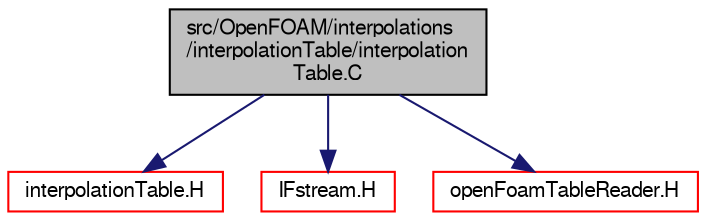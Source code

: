 digraph "src/OpenFOAM/interpolations/interpolationTable/interpolationTable.C"
{
  bgcolor="transparent";
  edge [fontname="FreeSans",fontsize="10",labelfontname="FreeSans",labelfontsize="10"];
  node [fontname="FreeSans",fontsize="10",shape=record];
  Node0 [label="src/OpenFOAM/interpolations\l/interpolationTable/interpolation\lTable.C",height=0.2,width=0.4,color="black", fillcolor="grey75", style="filled", fontcolor="black"];
  Node0 -> Node1 [color="midnightblue",fontsize="10",style="solid",fontname="FreeSans"];
  Node1 [label="interpolationTable.H",height=0.2,width=0.4,color="red",URL="$a10421.html"];
  Node0 -> Node92 [color="midnightblue",fontsize="10",style="solid",fontname="FreeSans"];
  Node92 [label="IFstream.H",height=0.2,width=0.4,color="red",URL="$a09059.html"];
  Node0 -> Node96 [color="midnightblue",fontsize="10",style="solid",fontname="FreeSans"];
  Node96 [label="openFoamTableReader.H",height=0.2,width=0.4,color="red",URL="$a10436.html"];
}
